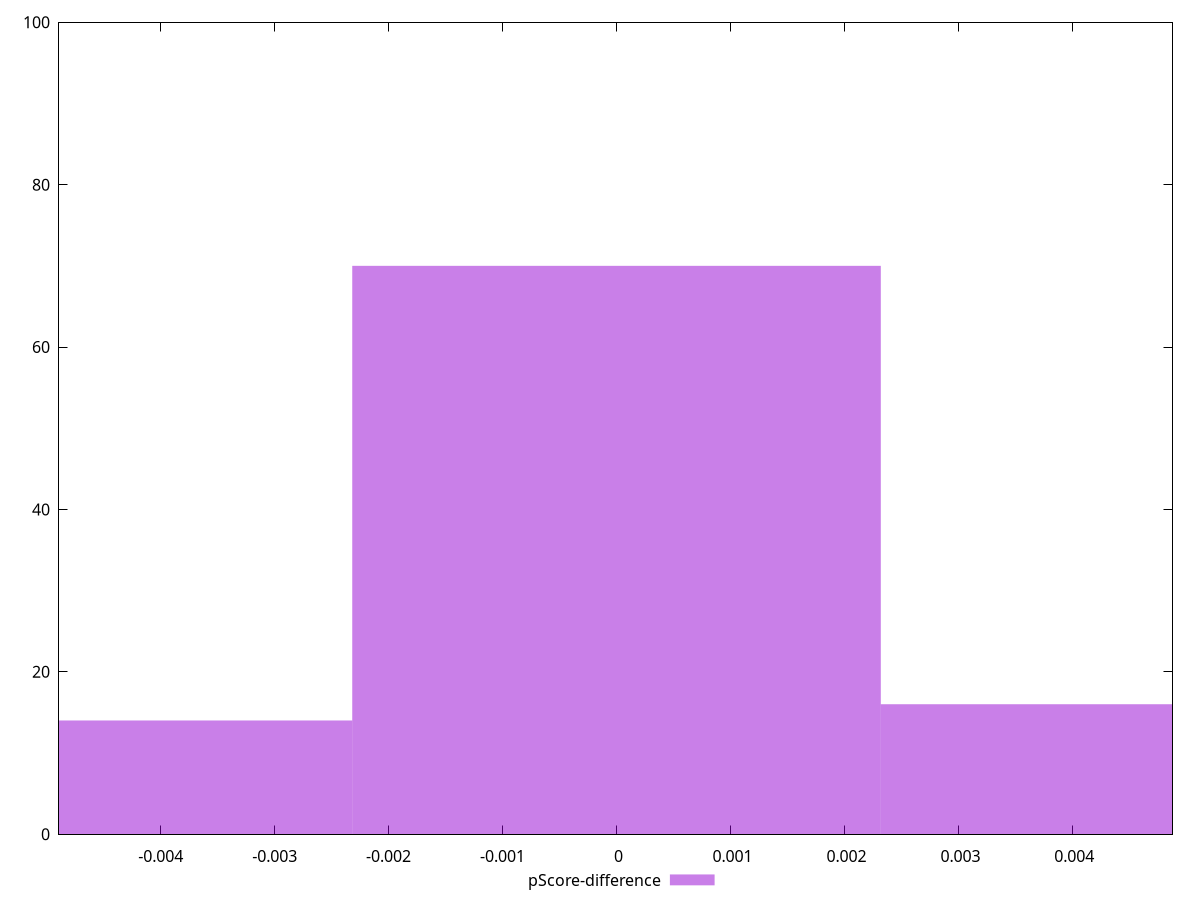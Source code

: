 reset

$pScoreDifference <<EOF
0 70
0.004638157709138344 16
-0.004638157709138344 14
EOF

set key outside below
set boxwidth 0.004638157709138344
set xrange [-0.004892391357449982:0.004878806556958909]
set yrange [0:100]
set trange [0:100]
set style fill transparent solid 0.5 noborder
set terminal svg size 640, 490 enhanced background rgb 'white'
set output "reports/report_00027_2021-02-24T12-40-31.850Z/total-blocking-time/samples/agenda/pScore-difference/histogram.svg"

plot $pScoreDifference title "pScore-difference" with boxes

reset
